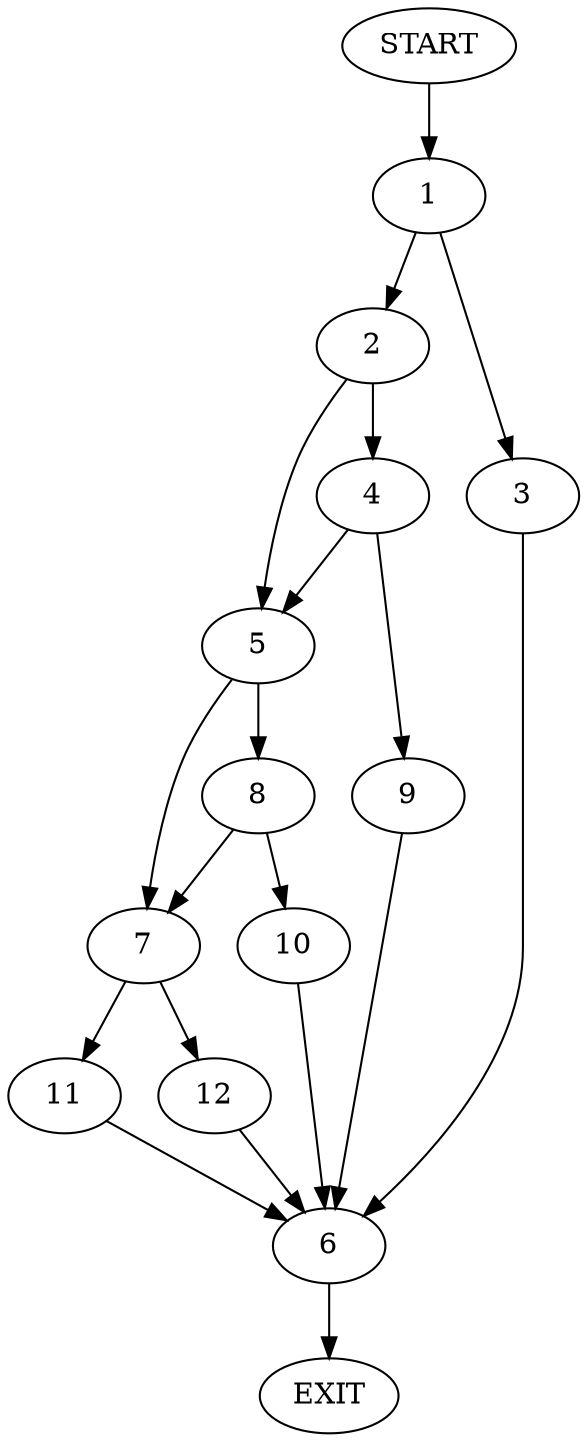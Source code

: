 digraph {
0 [label="START"]
13 [label="EXIT"]
0 -> 1
1 -> 2
1 -> 3
2 -> 4
2 -> 5
3 -> 6
6 -> 13
5 -> 7
5 -> 8
4 -> 5
4 -> 9
9 -> 6
8 -> 7
8 -> 10
7 -> 11
7 -> 12
10 -> 6
11 -> 6
12 -> 6
}
